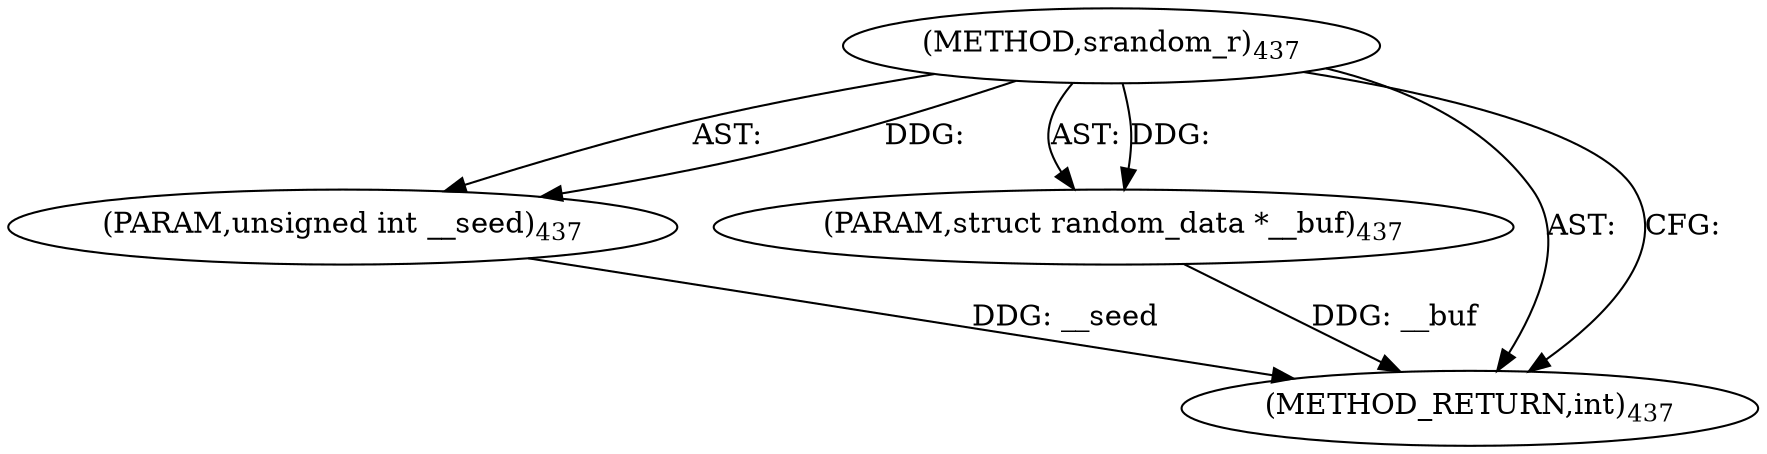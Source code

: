 digraph "srandom_r" {  
"21764" [label = <(METHOD,srandom_r)<SUB>437</SUB>> ]
"21765" [label = <(PARAM,unsigned int __seed)<SUB>437</SUB>> ]
"21766" [label = <(PARAM,struct random_data *__buf)<SUB>437</SUB>> ]
"21767" [label = <(METHOD_RETURN,int)<SUB>437</SUB>> ]
  "21764" -> "21765"  [ label = "AST: "] 
  "21764" -> "21766"  [ label = "AST: "] 
  "21764" -> "21767"  [ label = "AST: "] 
  "21764" -> "21767"  [ label = "CFG: "] 
  "21765" -> "21767"  [ label = "DDG: __seed"] 
  "21766" -> "21767"  [ label = "DDG: __buf"] 
  "21764" -> "21765"  [ label = "DDG: "] 
  "21764" -> "21766"  [ label = "DDG: "] 
}
